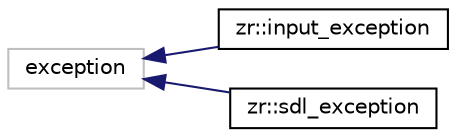 digraph "Graphical Class Hierarchy"
{
 // LATEX_PDF_SIZE
  edge [fontname="Helvetica",fontsize="10",labelfontname="Helvetica",labelfontsize="10"];
  node [fontname="Helvetica",fontsize="10",shape=record];
  rankdir="LR";
  Node10 [label="exception",height=0.2,width=0.4,color="grey75", fillcolor="white", style="filled",tooltip=" "];
  Node10 -> Node0 [dir="back",color="midnightblue",fontsize="10",style="solid",fontname="Helvetica"];
  Node0 [label="zr::input_exception",height=0.2,width=0.4,color="black", fillcolor="white", style="filled",URL="$structzr_1_1input__exception.html",tooltip="Class of exceptions dealing with input errors that occur in the codebase."];
  Node10 -> Node12 [dir="back",color="midnightblue",fontsize="10",style="solid",fontname="Helvetica"];
  Node12 [label="zr::sdl_exception",height=0.2,width=0.4,color="black", fillcolor="white", style="filled",URL="$structzr_1_1sdl__exception.html",tooltip="Class of exceptions which deals with errors that occur within the SDL codebase."];
}
